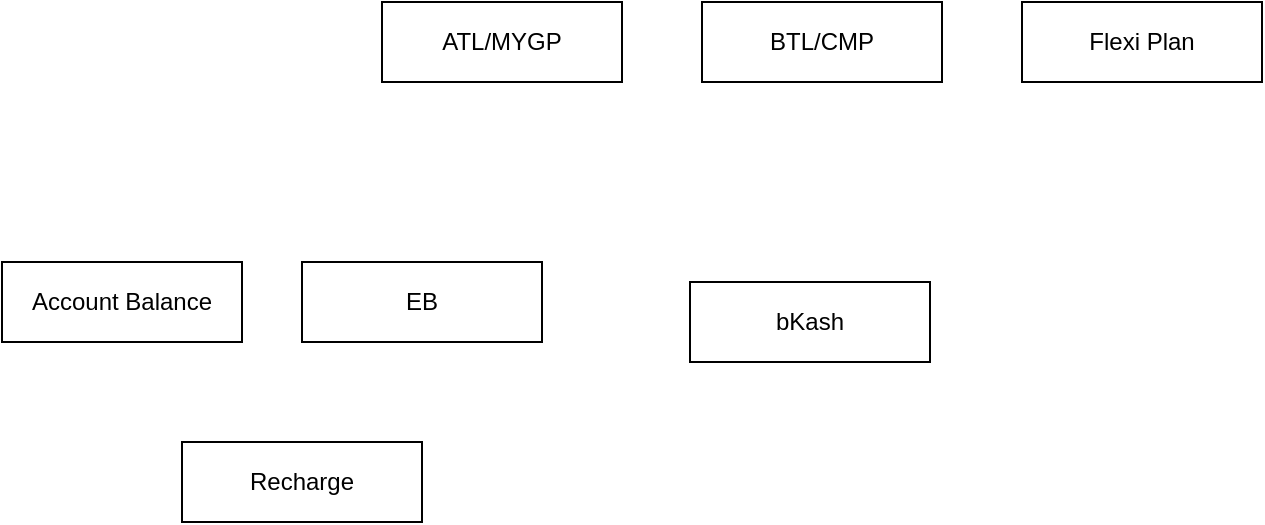 <mxfile version="21.6.1" type="github">
  <diagram name="Page-1" id="oZuK95-7RI9_sR0Ulefe">
    <mxGraphModel dx="1434" dy="771" grid="1" gridSize="10" guides="1" tooltips="1" connect="1" arrows="1" fold="1" page="1" pageScale="1" pageWidth="827" pageHeight="1169" math="0" shadow="0">
      <root>
        <mxCell id="0" />
        <mxCell id="1" parent="0" />
        <mxCell id="G4qrnBaiEM0RD6LdB7bb-1" value="ATL/MYGP" style="rounded=0;whiteSpace=wrap;html=1;" parent="1" vertex="1">
          <mxGeometry x="200" y="80" width="120" height="40" as="geometry" />
        </mxCell>
        <mxCell id="G4qrnBaiEM0RD6LdB7bb-2" value="BTL/CMP" style="rounded=0;whiteSpace=wrap;html=1;" parent="1" vertex="1">
          <mxGeometry x="360" y="80" width="120" height="40" as="geometry" />
        </mxCell>
        <mxCell id="G4qrnBaiEM0RD6LdB7bb-3" value="Flexi Plan" style="rounded=0;whiteSpace=wrap;html=1;" parent="1" vertex="1">
          <mxGeometry x="520" y="80" width="120" height="40" as="geometry" />
        </mxCell>
        <mxCell id="j37x7fRM4wliHMpU1pAZ-1" value="Recharge" style="rounded=0;whiteSpace=wrap;html=1;" vertex="1" parent="1">
          <mxGeometry x="100" y="300" width="120" height="40" as="geometry" />
        </mxCell>
        <mxCell id="j37x7fRM4wliHMpU1pAZ-2" value="Account Balance" style="rounded=0;whiteSpace=wrap;html=1;" vertex="1" parent="1">
          <mxGeometry x="10" y="210" width="120" height="40" as="geometry" />
        </mxCell>
        <mxCell id="j37x7fRM4wliHMpU1pAZ-3" value="EB" style="rounded=0;whiteSpace=wrap;html=1;" vertex="1" parent="1">
          <mxGeometry x="160" y="210" width="120" height="40" as="geometry" />
        </mxCell>
        <mxCell id="j37x7fRM4wliHMpU1pAZ-4" value="bKash" style="rounded=0;whiteSpace=wrap;html=1;" vertex="1" parent="1">
          <mxGeometry x="354" y="220" width="120" height="40" as="geometry" />
        </mxCell>
      </root>
    </mxGraphModel>
  </diagram>
</mxfile>
